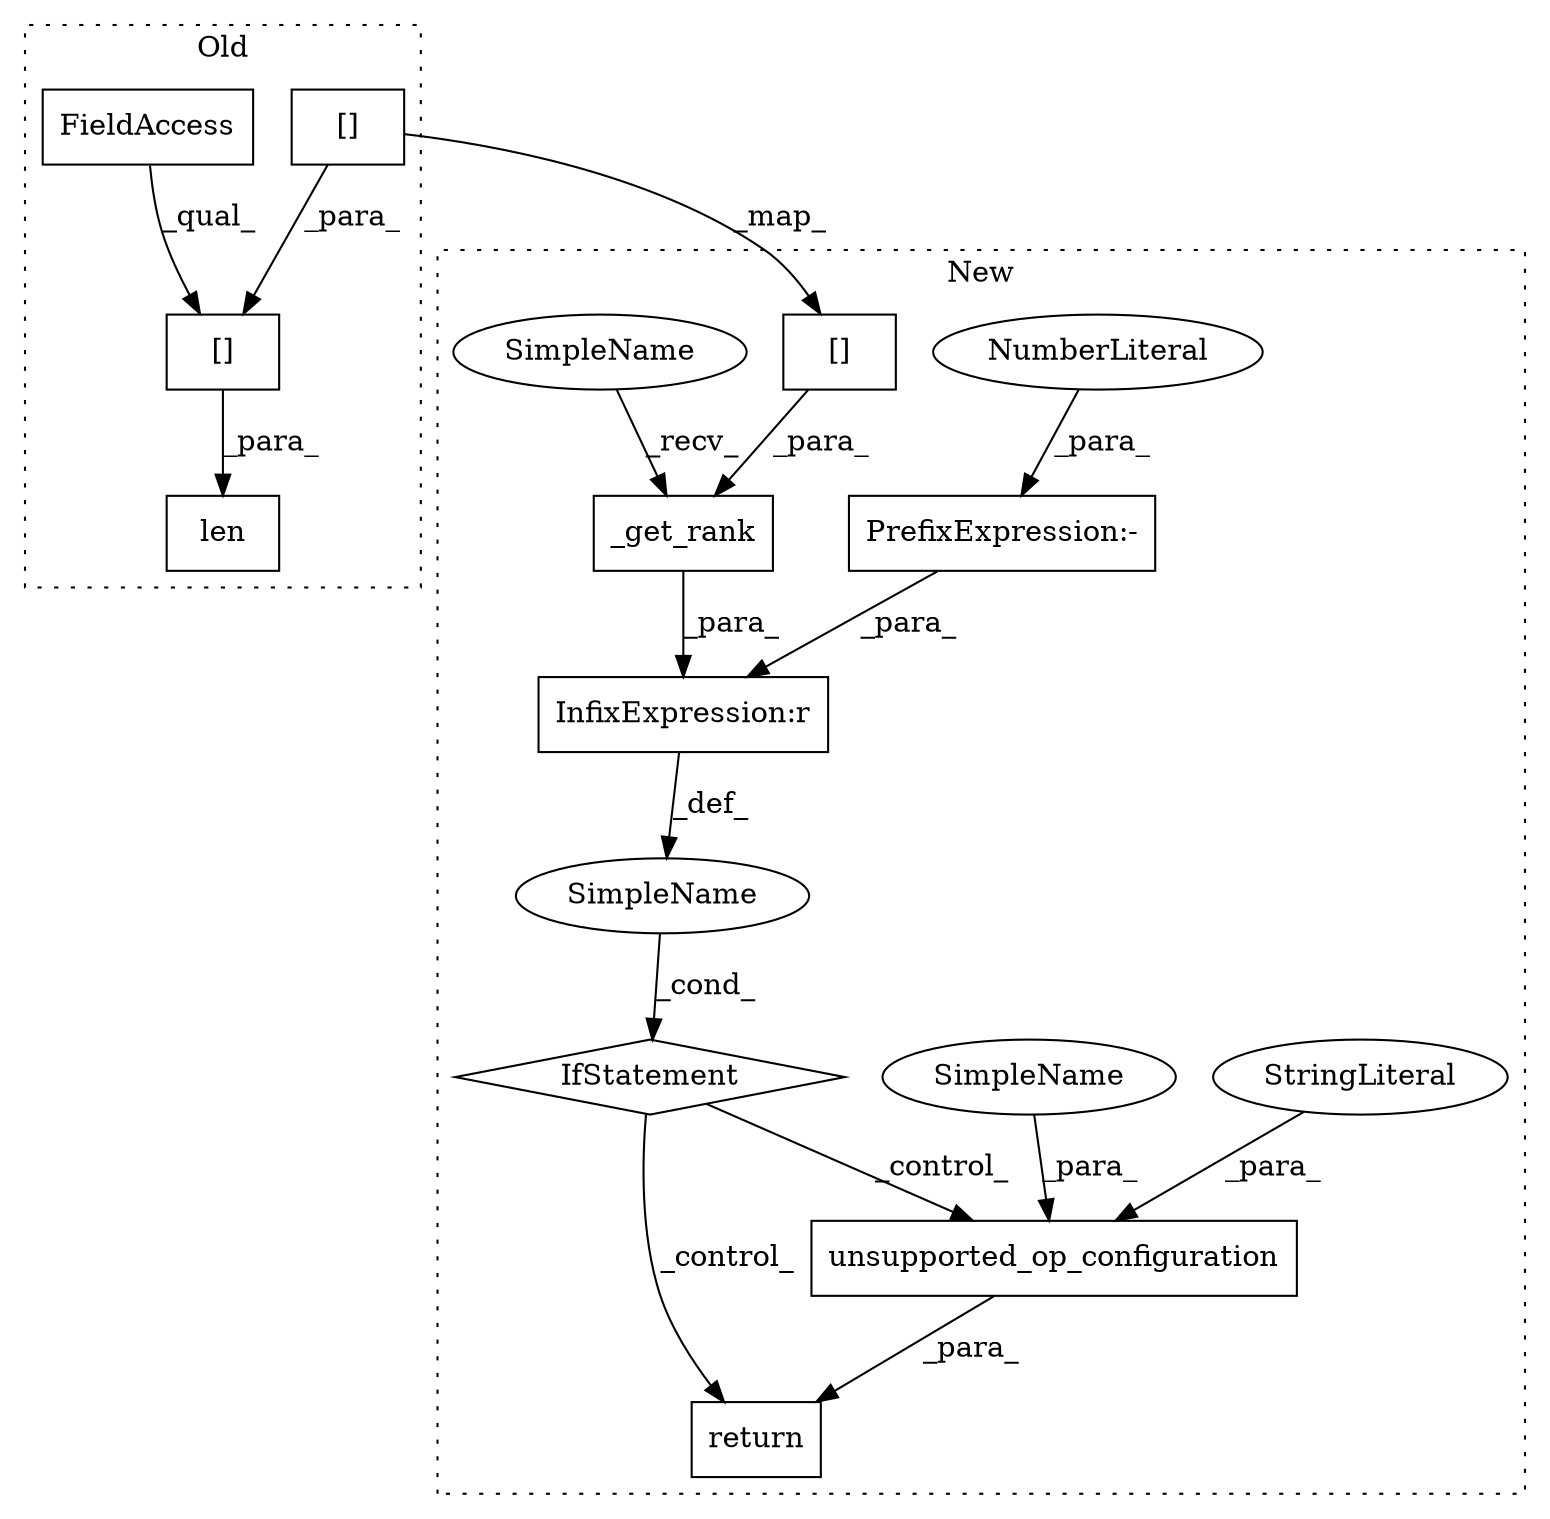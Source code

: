 digraph G {
subgraph cluster0 {
1 [label="[]" a="2" s="43434,43465" l="17,1" shape="box"];
6 [label="len" a="32" s="43430,43466" l="4,1" shape="box"];
9 [label="[]" a="2" s="43451,43464" l="12,1" shape="box"];
11 [label="FieldAccess" a="22" s="43434" l="16" shape="box"];
label = "Old";
style="dotted";
}
subgraph cluster1 {
2 [label="unsupported_op_configuration" a="32" s="43067,43139" l="29,1" shape="box"];
3 [label="IfStatement" a="25" s="43030,43044" l="4,2" shape="diamond"];
4 [label="SimpleName" a="42" s="" l="" shape="ellipse"];
5 [label="StringLiteral" a="45" s="43115" l="24" shape="ellipse"];
7 [label="_get_rank" a="32" s="42997,43021" l="10,1" shape="box"];
8 [label="InfixExpression:r" a="27" s="43038" l="4" shape="box"];
10 [label="[]" a="2" s="43007,43020" l="12,1" shape="box"];
12 [label="PrefixExpression:-" a="38" s="43042" l="1" shape="box"];
13 [label="NumberLiteral" a="34" s="43043" l="1" shape="ellipse"];
14 [label="return" a="41" s="43056" l="7" shape="box"];
15 [label="SimpleName" a="42" s="43096" l="7" shape="ellipse"];
16 [label="SimpleName" a="42" s="42989" l="7" shape="ellipse"];
label = "New";
style="dotted";
}
1 -> 6 [label="_para_"];
2 -> 14 [label="_para_"];
3 -> 14 [label="_control_"];
3 -> 2 [label="_control_"];
4 -> 3 [label="_cond_"];
5 -> 2 [label="_para_"];
7 -> 8 [label="_para_"];
8 -> 4 [label="_def_"];
9 -> 1 [label="_para_"];
9 -> 10 [label="_map_"];
10 -> 7 [label="_para_"];
11 -> 1 [label="_qual_"];
12 -> 8 [label="_para_"];
13 -> 12 [label="_para_"];
15 -> 2 [label="_para_"];
16 -> 7 [label="_recv_"];
}